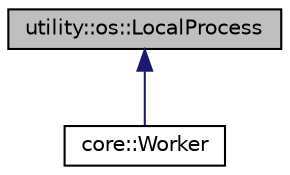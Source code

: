 digraph "utility::os::LocalProcess"
{
 // LATEX_PDF_SIZE
  edge [fontname="Helvetica",fontsize="10",labelfontname="Helvetica",labelfontsize="10"];
  node [fontname="Helvetica",fontsize="10",shape=record];
  Node1 [label="utility::os::LocalProcess",height=0.2,width=0.4,color="black", fillcolor="grey75", style="filled", fontcolor="black",tooltip="A process class which supports create a local host process and run program, get the related status ab..."];
  Node1 -> Node2 [dir="back",color="midnightblue",fontsize="10",style="solid",fontname="Helvetica"];
  Node2 [label="core::Worker",height=0.2,width=0.4,color="black", fillcolor="white", style="filled",URL="$classcore_1_1Worker.html",tooltip=" "];
}
